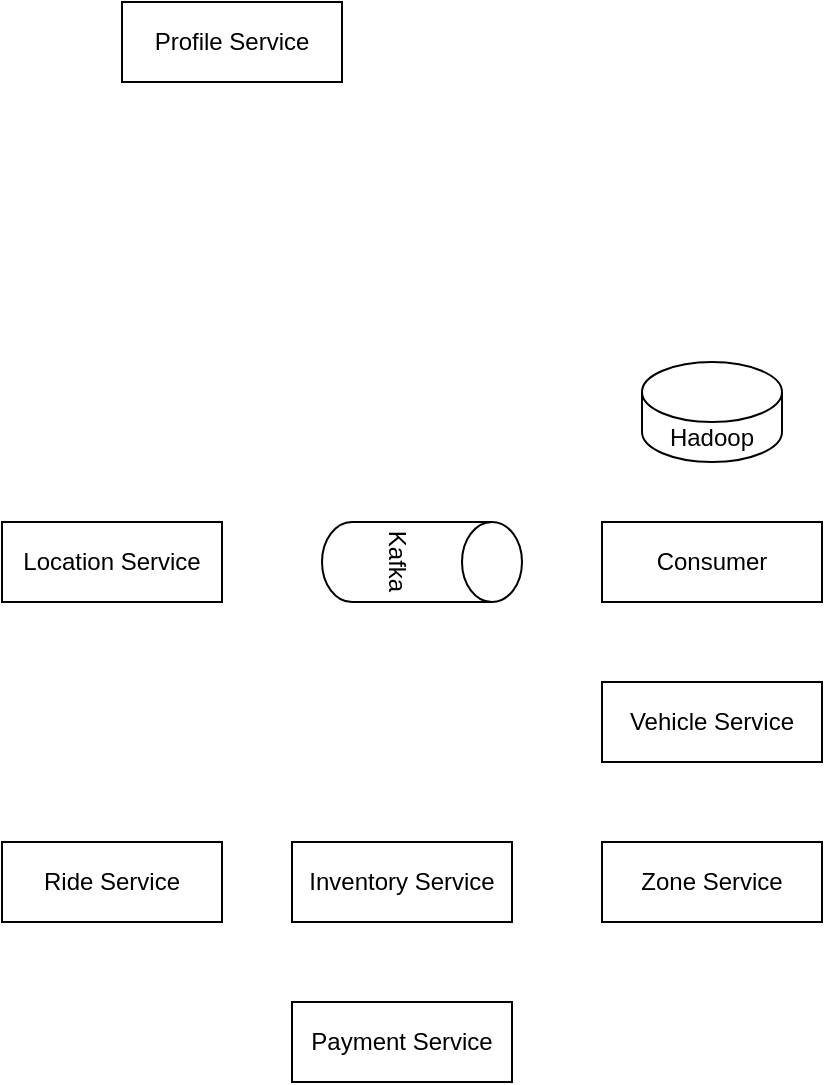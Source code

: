 <mxfile version="18.0.1" type="github">
  <diagram id="JSvCs3eml2IIvMDgM8v3" name="Page-1">
    <mxGraphModel dx="721" dy="432" grid="1" gridSize="10" guides="1" tooltips="1" connect="1" arrows="1" fold="1" page="1" pageScale="1" pageWidth="827" pageHeight="1169" math="0" shadow="0">
      <root>
        <mxCell id="0" />
        <mxCell id="1" parent="0" />
        <mxCell id="J5EXPhGtt0kExFCHynly-1" value="Profile Service" style="rounded=0;whiteSpace=wrap;html=1;" vertex="1" parent="1">
          <mxGeometry x="380" y="190" width="110" height="40" as="geometry" />
        </mxCell>
        <mxCell id="J5EXPhGtt0kExFCHynly-2" value="Vehicle Service" style="rounded=0;whiteSpace=wrap;html=1;" vertex="1" parent="1">
          <mxGeometry x="620" y="530" width="110" height="40" as="geometry" />
        </mxCell>
        <mxCell id="J5EXPhGtt0kExFCHynly-3" value="Zone Service" style="rounded=0;whiteSpace=wrap;html=1;" vertex="1" parent="1">
          <mxGeometry x="620" y="610" width="110" height="40" as="geometry" />
        </mxCell>
        <mxCell id="J5EXPhGtt0kExFCHynly-4" value="Inventory Service" style="rounded=0;whiteSpace=wrap;html=1;" vertex="1" parent="1">
          <mxGeometry x="465" y="610" width="110" height="40" as="geometry" />
        </mxCell>
        <mxCell id="J5EXPhGtt0kExFCHynly-5" value="Location Service" style="rounded=0;whiteSpace=wrap;html=1;" vertex="1" parent="1">
          <mxGeometry x="320" y="450" width="110" height="40" as="geometry" />
        </mxCell>
        <mxCell id="J5EXPhGtt0kExFCHynly-6" value="Ride Service" style="rounded=0;whiteSpace=wrap;html=1;" vertex="1" parent="1">
          <mxGeometry x="320" y="610" width="110" height="40" as="geometry" />
        </mxCell>
        <mxCell id="J5EXPhGtt0kExFCHynly-7" value="Payment Service" style="rounded=0;whiteSpace=wrap;html=1;" vertex="1" parent="1">
          <mxGeometry x="465" y="690" width="110" height="40" as="geometry" />
        </mxCell>
        <mxCell id="J5EXPhGtt0kExFCHynly-8" value="Hadoop" style="shape=cylinder3;whiteSpace=wrap;html=1;boundedLbl=1;backgroundOutline=1;size=15;" vertex="1" parent="1">
          <mxGeometry x="640" y="370" width="70" height="50" as="geometry" />
        </mxCell>
        <mxCell id="J5EXPhGtt0kExFCHynly-9" value="Kafka" style="shape=cylinder3;whiteSpace=wrap;html=1;boundedLbl=1;backgroundOutline=1;size=15;rotation=90;" vertex="1" parent="1">
          <mxGeometry x="510" y="420" width="40" height="100" as="geometry" />
        </mxCell>
        <mxCell id="J5EXPhGtt0kExFCHynly-10" value="Consumer" style="rounded=0;whiteSpace=wrap;html=1;" vertex="1" parent="1">
          <mxGeometry x="620" y="450" width="110" height="40" as="geometry" />
        </mxCell>
      </root>
    </mxGraphModel>
  </diagram>
</mxfile>

